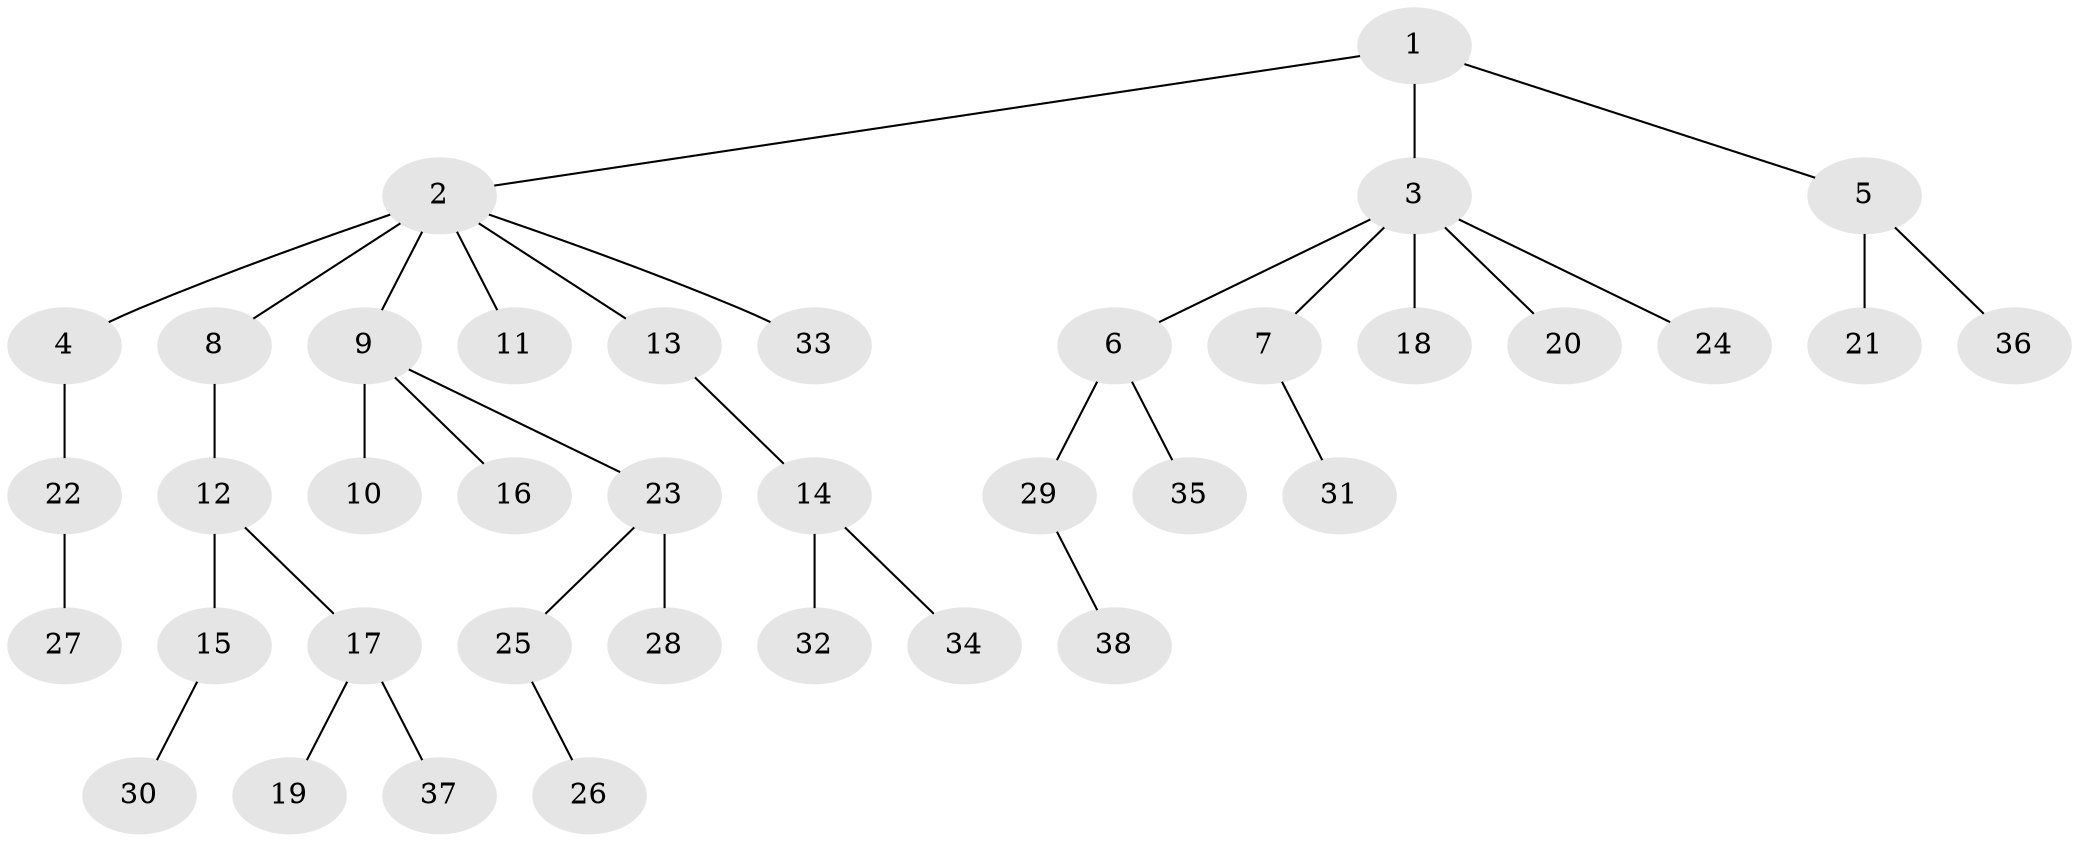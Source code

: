 // original degree distribution, {4: 0.06756756756756757, 1: 0.5135135135135135, 6: 0.013513513513513514, 7: 0.013513513513513514, 3: 0.10810810810810811, 5: 0.04054054054054054, 2: 0.24324324324324326}
// Generated by graph-tools (version 1.1) at 2025/36/03/09/25 02:36:27]
// undirected, 38 vertices, 37 edges
graph export_dot {
graph [start="1"]
  node [color=gray90,style=filled];
  1;
  2;
  3;
  4;
  5;
  6;
  7;
  8;
  9;
  10;
  11;
  12;
  13;
  14;
  15;
  16;
  17;
  18;
  19;
  20;
  21;
  22;
  23;
  24;
  25;
  26;
  27;
  28;
  29;
  30;
  31;
  32;
  33;
  34;
  35;
  36;
  37;
  38;
  1 -- 2 [weight=1.0];
  1 -- 3 [weight=1.0];
  1 -- 5 [weight=1.0];
  2 -- 4 [weight=1.0];
  2 -- 8 [weight=1.0];
  2 -- 9 [weight=2.0];
  2 -- 11 [weight=1.0];
  2 -- 13 [weight=1.0];
  2 -- 33 [weight=1.0];
  3 -- 6 [weight=1.0];
  3 -- 7 [weight=1.0];
  3 -- 18 [weight=1.0];
  3 -- 20 [weight=1.0];
  3 -- 24 [weight=1.0];
  4 -- 22 [weight=1.0];
  5 -- 21 [weight=1.0];
  5 -- 36 [weight=1.0];
  6 -- 29 [weight=1.0];
  6 -- 35 [weight=1.0];
  7 -- 31 [weight=1.0];
  8 -- 12 [weight=1.0];
  9 -- 10 [weight=4.0];
  9 -- 16 [weight=1.0];
  9 -- 23 [weight=1.0];
  12 -- 15 [weight=2.0];
  12 -- 17 [weight=1.0];
  13 -- 14 [weight=1.0];
  14 -- 32 [weight=1.0];
  14 -- 34 [weight=1.0];
  15 -- 30 [weight=1.0];
  17 -- 19 [weight=1.0];
  17 -- 37 [weight=1.0];
  22 -- 27 [weight=1.0];
  23 -- 25 [weight=1.0];
  23 -- 28 [weight=2.0];
  25 -- 26 [weight=1.0];
  29 -- 38 [weight=1.0];
}
